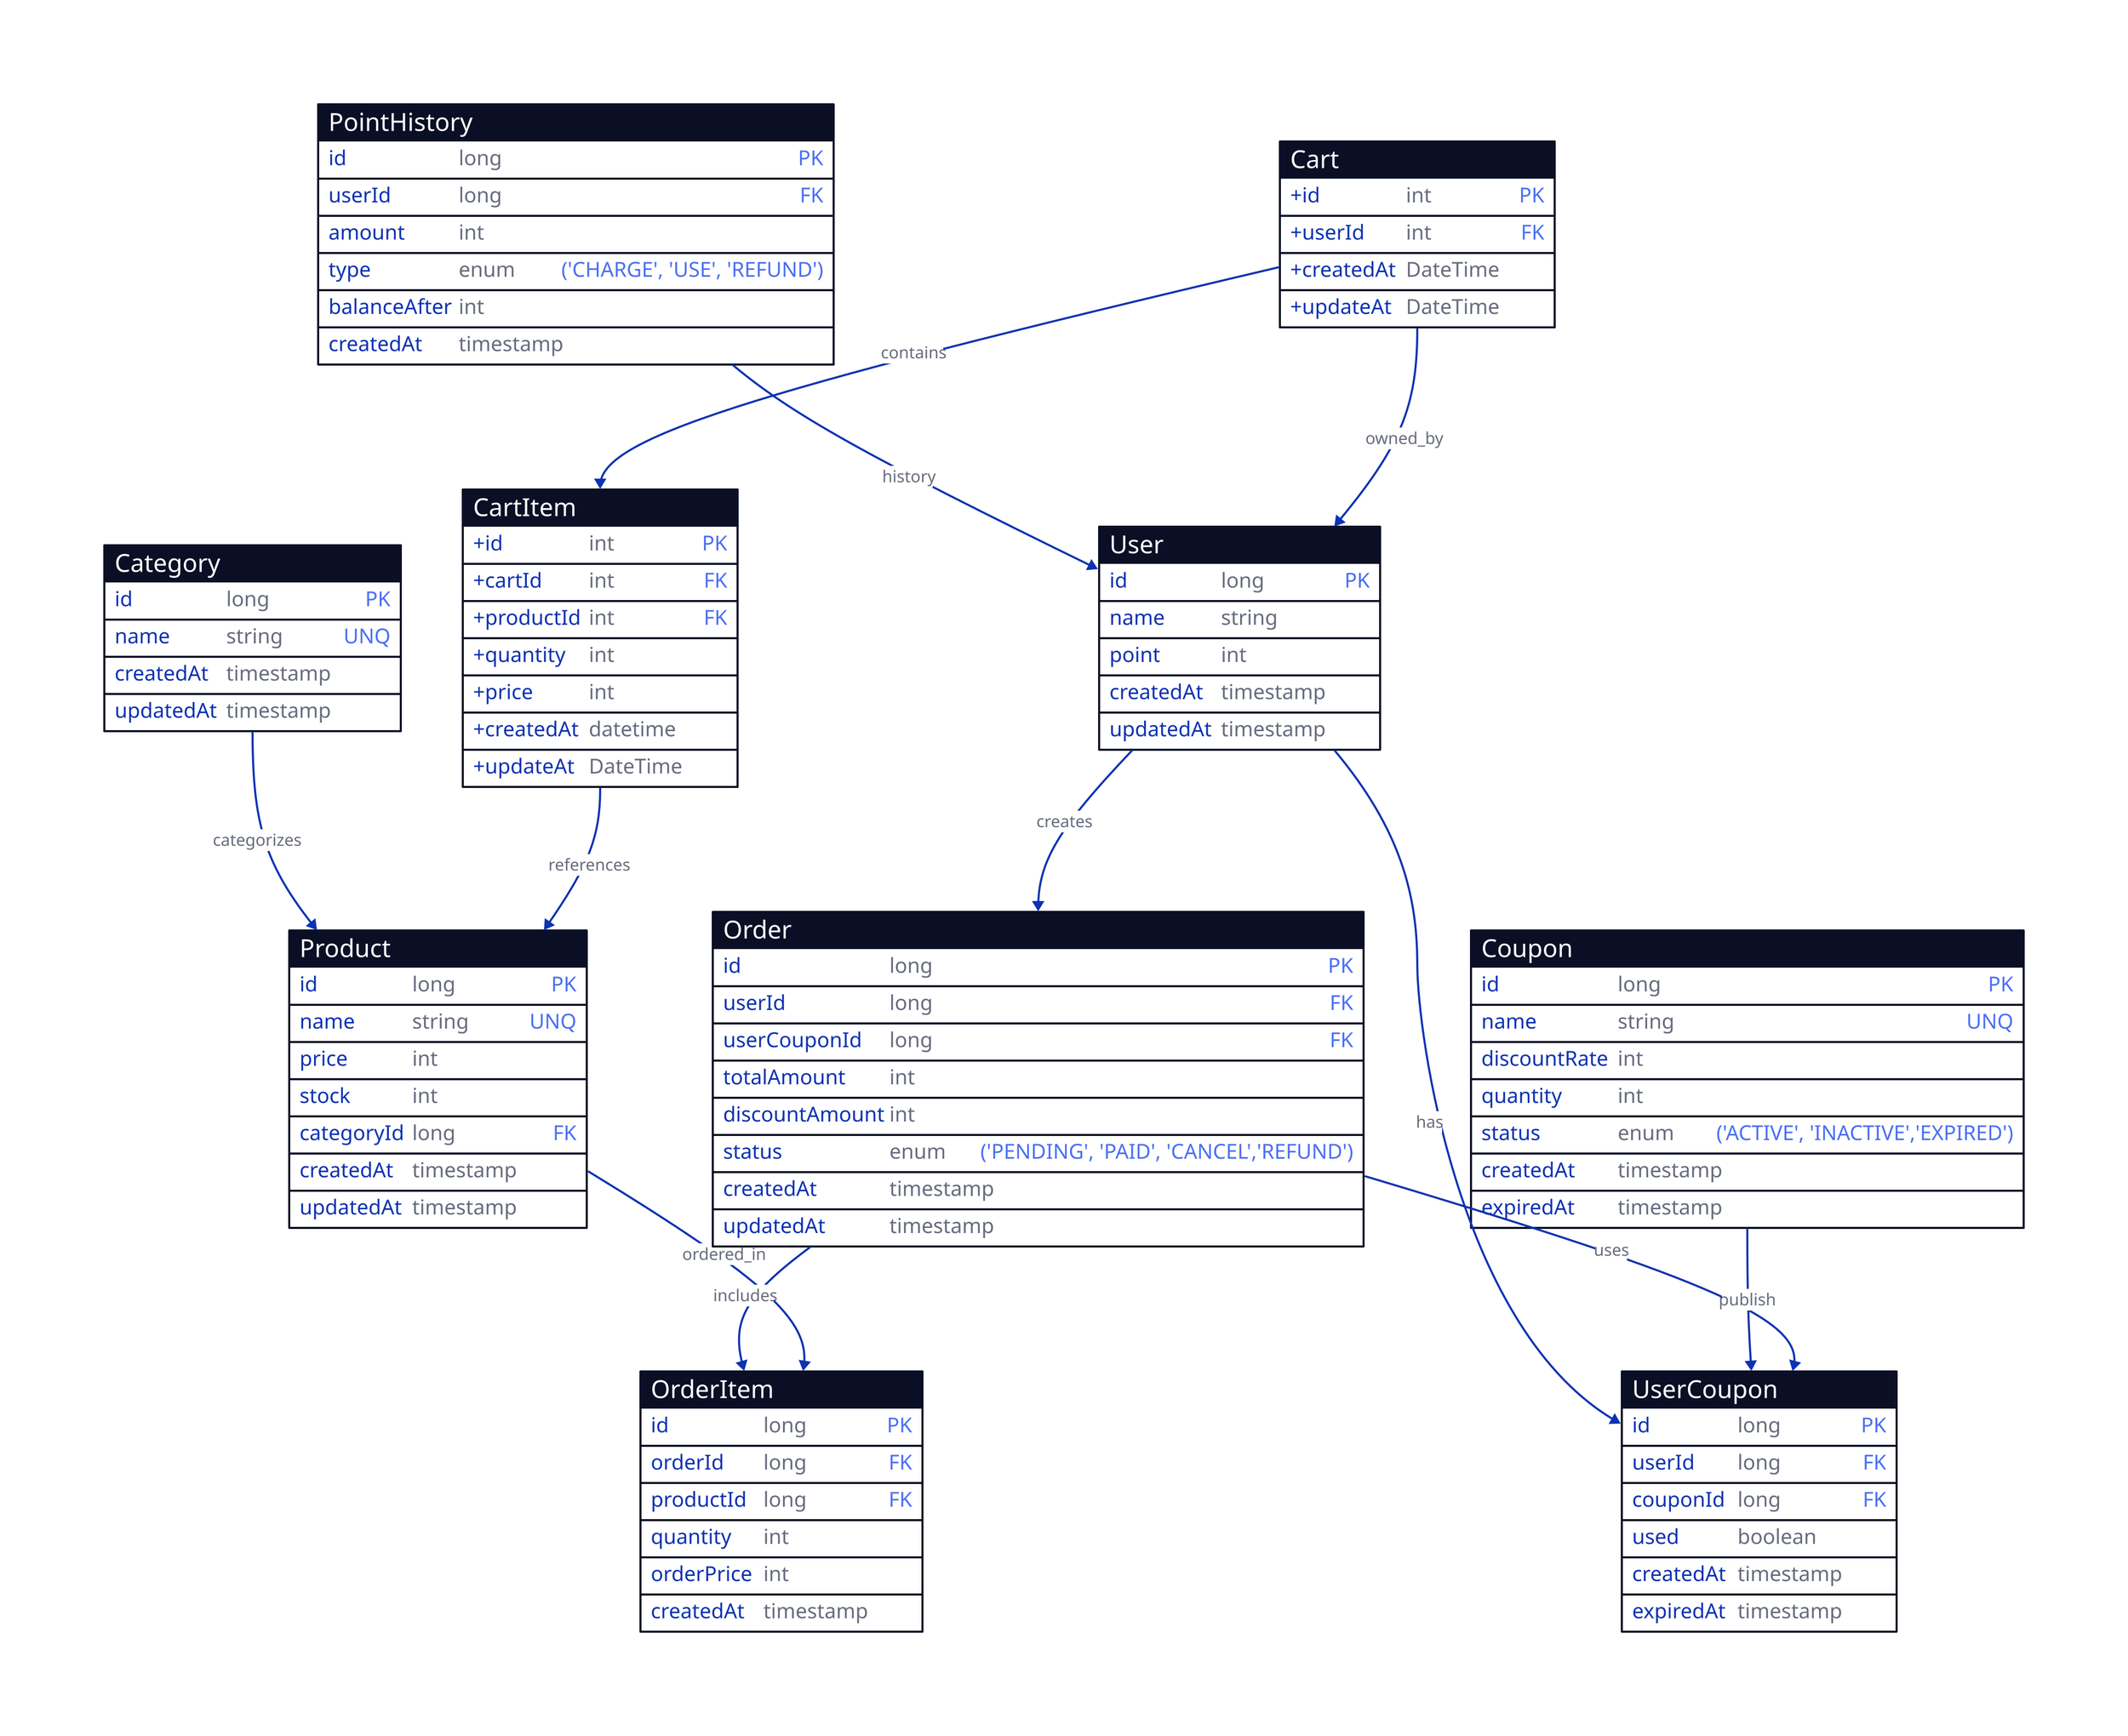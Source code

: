 User: {
  shape: sql_table
  id: long {constraint: primary_key}
  name: string
  point: int
  createdAt: timestamp
  updatedAt: timestamp
}

Product: {
  shape: sql_table
  id: long {constraint: primary_key}
  name: string {constraint: unique}
  price: int
  stock: int
  categoryId: long {constraint: foreign_key}
  createdAt: timestamp
  updatedAt: timestamp
}

Category: {
  shape: sql_table
  id: long {constraint: primary_key}
  name: string {constraint: unique}
  createdAt: timestamp
  updatedAt: timestamp
}

PointHistory: {
  shape: sql_table
  id: long {constraint: primary_key}
  userId: long {constraint: foreign_key}
  amount: int
  type: enum {constraint: ('CHARGE', 'USE', 'REFUND')}
  balanceAfter: int
  createdAt: timestamp
}

UserCoupon: {
  shape: sql_table
  id: long {constraint: primary_key}
  userId: long {constraint: foreign_key}
  couponId: long {constraint: foreign_key}
  used: boolean
  createdAt: timestamp
  expiredAt: timestamp
}

Order: {
  shape: sql_table
  id: long {constraint: primary_key}
  userId: long {constraint: foreign_key}
  userCouponId: long {constraint: foreign_key}
  totalAmount: int
  discountAmount: int
  status: enum {constraint: ('PENDING', 'PAID', 'CANCEL','REFUND')}
  createdAt: timestamp
  updatedAt: timestamp
}

OrderItem: {
  shape: sql_table
  id: long {constraint: primary_key}
  orderId: long {constraint: foreign_key}
  productId: long {constraint: foreign_key}
  quantity: int
  orderPrice: int
  createdAt: timestamp
}

Coupon: {
  shape: sql_table
  id: long {constraint: primary_key}
  name: string {constraint: unique}
  discountRate: int
  quantity: int
  status: enum {constraint: ('ACTIVE', 'INACTIVE','EXPIRED')}
  createdAt: timestamp
  expiredAt: timestamp
}

Cart: {
  shape: sql_table
  +id: int {constraint: primary_key}
  +userId: int {constraint: foreign_key}
  +createdAt: DateTime
  +updateAt: DateTime
}

CartItem: {
  shape: sql_table
  +id: int {constraint: primary_key}
  +cartId: int {constraint: foreign_key}
  +productId: int {constraint: foreign_key}
  +quantity: int
  +price: int
  +createdAt: datetime
  +updateAt: DateTime
}

User -> Order: creates
Order -> OrderItem: includes
Product -> OrderItem: ordered_in
User -> UserCoupon: has
Coupon -> UserCoupon: publish
PointHistory -> User: history
Category -> Product: categorizes
Cart -> CartItem: contains
CartItem -> Product: references
Cart -> User: owned_by
Order -> UserCoupon: uses
